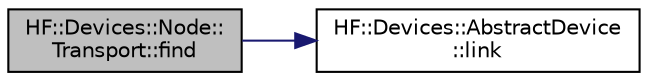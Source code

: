 digraph "HF::Devices::Node::Transport::find"
{
  edge [fontname="Helvetica",fontsize="10",labelfontname="Helvetica",labelfontsize="10"];
  node [fontname="Helvetica",fontsize="10",shape=record];
  rankdir="LR";
  Node7 [label="HF::Devices::Node::\lTransport::find",height=0.2,width=0.4,color="black", fillcolor="grey75", style="filled", fontcolor="black"];
  Node7 -> Node8 [color="midnightblue",fontsize="10",style="solid",fontname="Helvetica"];
  Node8 [label="HF::Devices::AbstractDevice\l::link",height=0.2,width=0.4,color="black", fillcolor="white", style="filled",URL="$structHF_1_1Devices_1_1AbstractDevice.html#adca80a128bd97aa3d7e5be6b2fd0783a",tooltip="Return the link that can be used to send a packet to the device with the given address. "];
}
